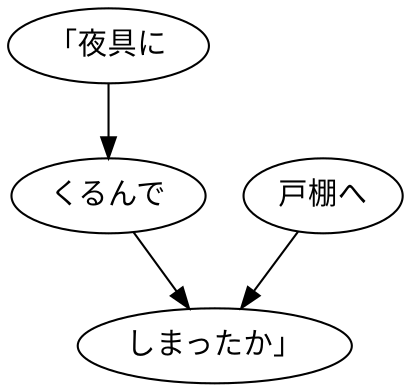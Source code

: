 digraph graph8159 {
	node0 [label="「夜具に"];
	node1 [label="くるんで"];
	node2 [label="戸棚へ"];
	node3 [label="しまったか」"];
	node0 -> node1;
	node1 -> node3;
	node2 -> node3;
}
